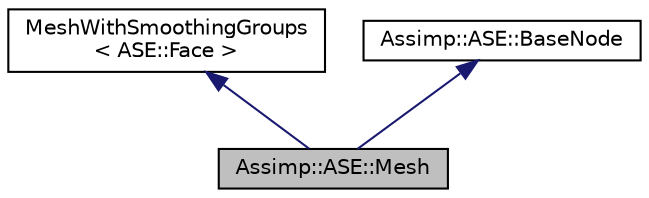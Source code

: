 digraph "Assimp::ASE::Mesh"
{
  edge [fontname="Helvetica",fontsize="10",labelfontname="Helvetica",labelfontsize="10"];
  node [fontname="Helvetica",fontsize="10",shape=record];
  Node1 [label="Assimp::ASE::Mesh",height=0.2,width=0.4,color="black", fillcolor="grey75", style="filled", fontcolor="black"];
  Node2 -> Node1 [dir="back",color="midnightblue",fontsize="10",style="solid"];
  Node2 [label="MeshWithSmoothingGroups\l\< ASE::Face \>",height=0.2,width=0.4,color="black", fillcolor="white", style="filled",URL="$struct_mesh_with_smoothing_groups.html"];
  Node3 -> Node1 [dir="back",color="midnightblue",fontsize="10",style="solid"];
  Node3 [label="Assimp::ASE::BaseNode",height=0.2,width=0.4,color="black", fillcolor="white", style="filled",URL="$struct_assimp_1_1_a_s_e_1_1_base_node.html"];
}
